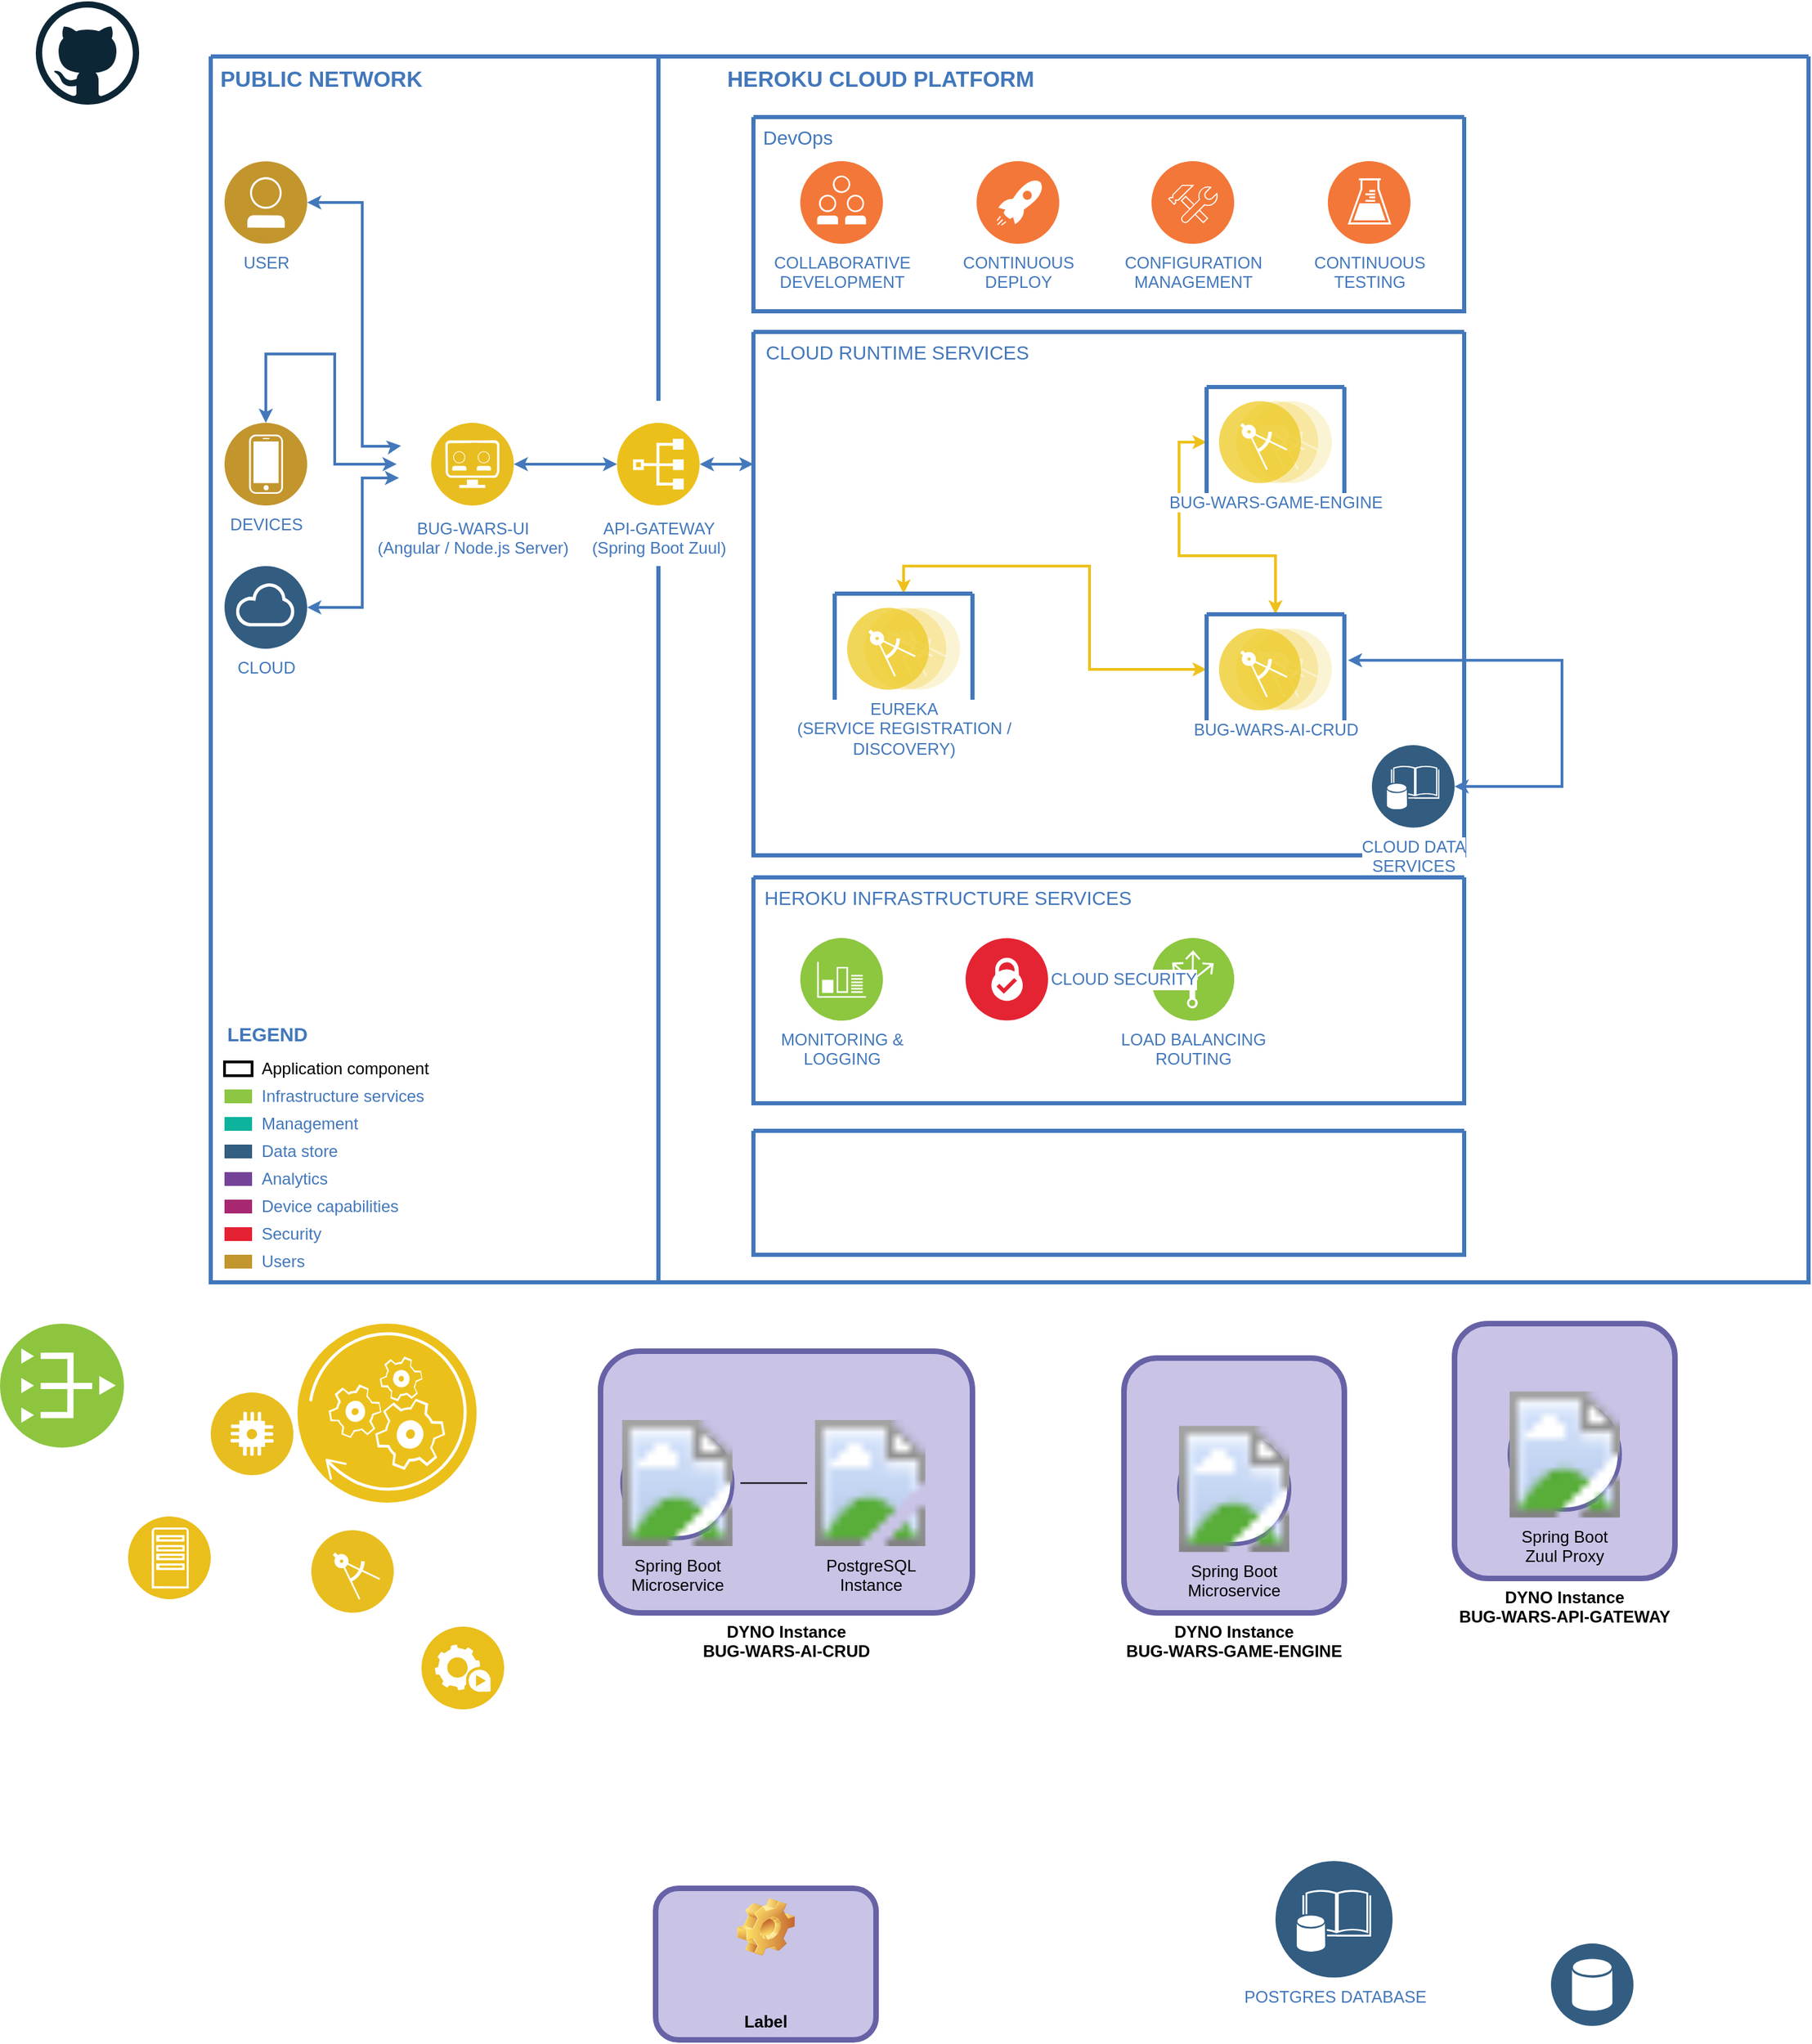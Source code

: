 <mxfile version="13.9.1" type="github">
  <diagram id="31b32b95-0358-9bc7-6ba0-a27c054ed1a7" name="Page-1">
    <mxGraphModel dx="1248" dy="677" grid="1" gridSize="10" guides="1" tooltips="1" connect="1" arrows="1" fold="1" page="1" pageScale="1" pageWidth="827" pageHeight="1169" background="#ffffff" math="0" shadow="0">
      <root>
        <mxCell id="0" />
        <mxCell id="1" parent="0" />
        <mxCell id="tF901fyGYfo_4YfBg2au-117" value="&lt;font color=&quot;#000000&quot; style=&quot;font-size: 12px&quot;&gt;&lt;b&gt;DYNO Instance&lt;br&gt;BUG-WARS-AI-CRUD&lt;/b&gt;&lt;br&gt;&lt;/font&gt;" style="whiteSpace=wrap;html=1;fontColor=#ffffff;fillColor=#c9c3e6;strokeWidth=4;strokeColor=#6762a6;verticalAlign=top;verticalLabelPosition=bottom;rounded=1;sketch=0;shadow=0;glass=0;labelPosition=center;align=center;" parent="1" vertex="1">
          <mxGeometry x="530" y="1080" width="270" height="190" as="geometry" />
        </mxCell>
        <mxCell id="2" value="" style="swimlane;shadow=0;strokeColor=#4277BB;fillColor=#ffffff;fontColor=#4277BB;align=right;startSize=0;collapsible=0;strokeWidth=3;" parent="1" vertex="1">
          <mxGeometry x="247" y="140" width="1160" height="890" as="geometry" />
        </mxCell>
        <mxCell id="3" value="PUBLIC NETWORK" style="text;html=1;align=left;verticalAlign=top;fontColor=#4277BB;shadow=0;dashed=0;strokeColor=none;fillColor=none;labelBackgroundColor=none;fontStyle=1;fontSize=16;spacingLeft=5;" parent="2" vertex="1">
          <mxGeometry width="170" height="30" as="geometry" />
        </mxCell>
        <mxCell id="4" value="" style="line;strokeWidth=3;direction=south;html=1;shadow=0;labelBackgroundColor=none;fillColor=none;gradientColor=none;fontSize=12;fontColor=#4277BB;align=right;strokeColor=#4277BB;" parent="2" vertex="1">
          <mxGeometry x="320" width="10" height="250" as="geometry" />
        </mxCell>
        <mxCell id="5" value="HEROKU CLOUD PLATFORM" style="text;html=1;align=left;verticalAlign=top;fontColor=#4277BB;shadow=0;dashed=0;strokeColor=none;fillColor=none;labelBackgroundColor=none;fontStyle=1;fontSize=16;spacingLeft=5;" parent="2" vertex="1">
          <mxGeometry x="368" width="180" height="35" as="geometry" />
        </mxCell>
        <mxCell id="6" value="Application component" style="rounded=0;html=1;shadow=0;labelBackgroundColor=none;strokeWidth=2;fontSize=12;align=left;labelPosition=right;verticalLabelPosition=middle;verticalAlign=middle;spacingLeft=5;" parent="2" vertex="1">
          <mxGeometry x="10" y="730" width="20" height="10" as="geometry" />
        </mxCell>
        <mxCell id="7" value="Infrastructure services" style="rounded=0;html=1;shadow=0;labelBackgroundColor=none;strokeColor=none;strokeWidth=2;fillColor=#8DC642;gradientColor=none;fontSize=12;fontColor=#4277BB;align=left;labelPosition=right;verticalLabelPosition=middle;verticalAlign=middle;spacingLeft=5;" parent="2" vertex="1">
          <mxGeometry x="10" y="750" width="20" height="10" as="geometry" />
        </mxCell>
        <mxCell id="8" value="Management" style="rounded=0;html=1;shadow=0;labelBackgroundColor=none;strokeColor=none;strokeWidth=2;fillColor=#0DB39D;gradientColor=none;fontSize=12;fontColor=#4277BB;align=left;labelPosition=right;verticalLabelPosition=middle;verticalAlign=middle;spacingLeft=5;" parent="2" vertex="1">
          <mxGeometry x="10" y="770" width="20" height="10" as="geometry" />
        </mxCell>
        <mxCell id="9" value="Data store" style="rounded=0;html=1;shadow=0;labelBackgroundColor=none;strokeColor=none;strokeWidth=2;fillColor=#335D81;gradientColor=none;fontSize=12;fontColor=#4277BB;align=left;labelPosition=right;verticalLabelPosition=middle;verticalAlign=middle;spacingLeft=5;" parent="2" vertex="1">
          <mxGeometry x="10" y="790" width="20" height="10" as="geometry" />
        </mxCell>
        <mxCell id="10" value="Analytics" style="rounded=0;html=1;shadow=0;labelBackgroundColor=none;strokeColor=none;strokeWidth=2;fillColor=#744399;gradientColor=none;fontSize=12;fontColor=#4277BB;align=left;labelPosition=right;verticalLabelPosition=middle;verticalAlign=middle;spacingLeft=5;" parent="2" vertex="1">
          <mxGeometry x="10" y="810" width="20" height="10" as="geometry" />
        </mxCell>
        <mxCell id="11" value="Device capabilities" style="rounded=0;html=1;shadow=0;labelBackgroundColor=none;strokeColor=none;strokeWidth=2;fillColor=#A72870;gradientColor=none;fontSize=12;fontColor=#4277BB;align=left;labelPosition=right;verticalLabelPosition=middle;verticalAlign=middle;spacingLeft=5;" parent="2" vertex="1">
          <mxGeometry x="10" y="830" width="20" height="10" as="geometry" />
        </mxCell>
        <mxCell id="12" value="Security" style="rounded=0;html=1;shadow=0;labelBackgroundColor=none;strokeColor=none;strokeWidth=2;fillColor=#E52134;gradientColor=none;fontSize=12;fontColor=#4277BB;align=left;labelPosition=right;verticalLabelPosition=middle;verticalAlign=middle;spacingLeft=5;" parent="2" vertex="1">
          <mxGeometry x="10" y="850" width="20" height="10" as="geometry" />
        </mxCell>
        <mxCell id="13" value="LEGEND" style="text;html=1;align=left;verticalAlign=middle;fontColor=#4277BB;shadow=0;dashed=0;strokeColor=none;fillColor=none;labelBackgroundColor=none;fontStyle=1;fontSize=14;spacingLeft=0;" parent="2" vertex="1">
          <mxGeometry x="10" y="700" width="150" height="20" as="geometry" />
        </mxCell>
        <mxCell id="14" value="Users" style="rounded=0;html=1;shadow=0;labelBackgroundColor=none;strokeColor=none;strokeWidth=2;fillColor=#C2952D;gradientColor=none;fontSize=12;fontColor=#4277BB;align=left;labelPosition=right;verticalLabelPosition=middle;verticalAlign=middle;spacingLeft=5;" parent="2" vertex="1">
          <mxGeometry x="10" y="870" width="20" height="10" as="geometry" />
        </mxCell>
        <mxCell id="16" value="" style="line;strokeWidth=3;direction=south;html=1;shadow=0;labelBackgroundColor=none;fillColor=none;gradientColor=none;fontSize=12;fontColor=#4277BB;align=right;strokeColor=#4277BB;" parent="2" vertex="1">
          <mxGeometry x="320" y="370" width="10" height="520" as="geometry" />
        </mxCell>
        <mxCell id="17" value="" style="swimlane;shadow=0;strokeColor=#4277BB;fillColor=#ffffff;fontColor=#4277BB;align=right;startSize=0;collapsible=0;strokeWidth=3;" parent="2" vertex="1">
          <mxGeometry x="394" y="780" width="516" height="90" as="geometry" />
        </mxCell>
        <mxCell id="19" style="edgeStyle=orthogonalEdgeStyle;rounded=0;comic=0;html=1;exitX=1;exitY=0.5;entryX=0;entryY=0.25;startArrow=classic;startFill=1;endArrow=classic;endFill=1;jettySize=auto;orthogonalLoop=1;strokeColor=#4378BB;strokeWidth=2;fontFamily=Helvetica;fontSize=19;fontColor=#CC99FF;endSize=4;startSize=4;" parent="2" source="20" edge="1">
          <mxGeometry relative="1" as="geometry">
            <Array as="points">
              <mxPoint x="110" y="106" />
              <mxPoint x="110" y="283" />
              <mxPoint x="135" y="283" />
            </Array>
            <mxPoint x="138.167" y="282.584" as="targetPoint" />
          </mxGeometry>
        </mxCell>
        <mxCell id="20" value="USER" style="aspect=fixed;perimeter=ellipsePerimeter;html=1;align=center;shadow=0;dashed=0;image;image=img/lib/ibm/users/user.svg;labelBackgroundColor=#ffffff;strokeColor=#666666;strokeWidth=3;fillColor=#C2952D;gradientColor=none;fontSize=12;fontColor=#4277BB;" parent="2" vertex="1">
          <mxGeometry x="10" y="76" width="60" height="60" as="geometry" />
        </mxCell>
        <mxCell id="21" style="edgeStyle=orthogonalEdgeStyle;rounded=0;html=1;labelBackgroundColor=#ffffff;startArrow=classic;startFill=1;startSize=4;endArrow=classic;endFill=1;endSize=4;jettySize=auto;orthogonalLoop=1;strokeColor=#4378BB;strokeWidth=2;fontSize=19;fontColor=#CC99FF;" parent="2" source="22" edge="1">
          <mxGeometry relative="1" as="geometry">
            <Array as="points">
              <mxPoint x="90" y="216" />
              <mxPoint x="90" y="296" />
            </Array>
            <mxPoint x="135" y="296" as="targetPoint" />
          </mxGeometry>
        </mxCell>
        <mxCell id="22" value="DEVICES" style="aspect=fixed;perimeter=ellipsePerimeter;html=1;align=center;shadow=0;dashed=0;image;image=img/lib/ibm/users/device.svg;labelBackgroundColor=#ffffff;strokeColor=#666666;strokeWidth=3;fillColor=#C2952D;gradientColor=none;fontSize=12;fontColor=#4277BB;" parent="2" vertex="1">
          <mxGeometry x="10" y="266" width="60" height="60" as="geometry" />
        </mxCell>
        <mxCell id="23" style="edgeStyle=orthogonalEdgeStyle;rounded=0;html=1;labelBackgroundColor=#ffffff;startArrow=classic;startFill=1;startSize=4;endArrow=classic;endFill=1;endSize=4;jettySize=auto;orthogonalLoop=1;strokeColor=#4378BB;strokeWidth=2;fontSize=19;fontColor=#CC99FF;" parent="2" source="24" edge="1">
          <mxGeometry relative="1" as="geometry">
            <Array as="points">
              <mxPoint x="110" y="400" />
              <mxPoint x="110" y="306" />
            </Array>
            <mxPoint x="136.716" y="306" as="targetPoint" />
          </mxGeometry>
        </mxCell>
        <mxCell id="24" value="CLOUD" style="aspect=fixed;perimeter=ellipsePerimeter;html=1;align=center;shadow=0;dashed=0;image;image=img/lib/ibm/data/cloud.svg;labelBackgroundColor=#ffffff;strokeColor=#666666;strokeWidth=3;fillColor=#C2952D;gradientColor=none;fontSize=12;fontColor=#4277BB;" parent="2" vertex="1">
          <mxGeometry x="10" y="370" width="60" height="60" as="geometry" />
        </mxCell>
        <mxCell id="25" style="edgeStyle=orthogonalEdgeStyle;rounded=0;html=1;labelBackgroundColor=#ffffff;startArrow=classic;startFill=1;startSize=4;endArrow=classic;endFill=1;endSize=4;jettySize=auto;orthogonalLoop=1;strokeColor=#4378BB;strokeWidth=2;fontSize=19;fontColor=#CC99FF;entryX=0;entryY=0.5;entryDx=0;entryDy=0;exitX=1;exitY=0.5;exitDx=0;exitDy=0;" parent="2" source="tF901fyGYfo_4YfBg2au-99" target="tF901fyGYfo_4YfBg2au-96" edge="1">
          <mxGeometry relative="1" as="geometry">
            <mxPoint x="240" y="296" as="sourcePoint" />
            <mxPoint x="295" y="296" as="targetPoint" />
          </mxGeometry>
        </mxCell>
        <mxCell id="27" style="edgeStyle=elbowEdgeStyle;rounded=0;html=1;labelBackgroundColor=#ffffff;startArrow=classic;startFill=1;startSize=4;endArrow=classic;endFill=1;endSize=4;jettySize=auto;orthogonalLoop=1;strokeColor=#4378BB;strokeWidth=2;fontSize=19;fontColor=#CC99FF;elbow=vertical;exitX=1;exitY=0.5;exitDx=0;exitDy=0;" parent="2" source="tF901fyGYfo_4YfBg2au-96" target="35" edge="1">
          <mxGeometry relative="1" as="geometry">
            <mxPoint x="380" y="296" as="targetPoint" />
            <Array as="points">
              <mxPoint x="376" y="296" />
            </Array>
            <mxPoint x="355" y="296" as="sourcePoint" />
          </mxGeometry>
        </mxCell>
        <mxCell id="29" value="" style="swimlane;shadow=0;strokeColor=#4277BB;fillColor=#ffffff;fontColor=#4277BB;align=right;startSize=0;collapsible=0;strokeWidth=3;" parent="2" vertex="1">
          <mxGeometry x="394" y="44" width="516" height="141" as="geometry" />
        </mxCell>
        <mxCell id="30" value="COLLABORATIVE&lt;div&gt;DEVELOPMENT&lt;/div&gt;" style="aspect=fixed;perimeter=ellipsePerimeter;html=1;align=center;shadow=0;dashed=0;image;image=img/lib/ibm/devops/collaborative_development.svg;labelBackgroundColor=#ffffff;strokeColor=#666666;strokeWidth=3;fillColor=#C2952D;gradientColor=none;fontSize=12;fontColor=#4277BB;&#xa;&#xa;shape=mxgraph.weblogos.github" parent="29" vertex="1">
          <mxGeometry x="34" y="32" width="60" height="60" as="geometry" />
        </mxCell>
        <mxCell id="31" value="CONTINUOUS&lt;div&gt;DEPLOY&lt;/div&gt;" style="aspect=fixed;perimeter=ellipsePerimeter;html=1;align=center;shadow=0;dashed=0;image;image=img/lib/ibm/devops/continuous_deploy.svg;labelBackgroundColor=#ffffff;strokeColor=#666666;strokeWidth=3;fillColor=#C2952D;gradientColor=none;fontSize=12;fontColor=#4277BB;" parent="29" vertex="1">
          <mxGeometry x="162" y="32" width="60" height="60" as="geometry" />
        </mxCell>
        <mxCell id="32" value="CONFIGURATION&lt;div&gt;MANAGEMENT&lt;/div&gt;" style="aspect=fixed;perimeter=ellipsePerimeter;html=1;align=center;shadow=0;dashed=0;image;image=img/lib/ibm/devops/configuration_management.svg;labelBackgroundColor=#ffffff;strokeColor=#666666;strokeWidth=3;fillColor=#C2952D;gradientColor=none;fontSize=12;fontColor=#4277BB;" parent="29" vertex="1">
          <mxGeometry x="289" y="32" width="60" height="60" as="geometry" />
        </mxCell>
        <mxCell id="33" value="CONTINUOUS&lt;div&gt;TESTING&lt;/div&gt;" style="aspect=fixed;perimeter=ellipsePerimeter;html=1;align=center;shadow=0;dashed=0;image;image=img/lib/ibm/devops/continuous_testing.svg;labelBackgroundColor=#ffffff;strokeColor=#666666;strokeWidth=3;fillColor=#C2952D;gradientColor=none;fontSize=12;fontColor=#4277BB;" parent="29" vertex="1">
          <mxGeometry x="417" y="32" width="60" height="60" as="geometry" />
        </mxCell>
        <mxCell id="34" value="DevOps" style="text;html=1;align=left;verticalAlign=top;fontColor=#4277BB;shadow=0;dashed=0;strokeColor=none;fillColor=none;labelBackgroundColor=none;fontStyle=0;fontSize=14;spacingLeft=5;" parent="29" vertex="1">
          <mxGeometry width="90" height="26" as="geometry" />
        </mxCell>
        <mxCell id="35" value="" style="swimlane;shadow=0;strokeColor=#4277BB;fillColor=#ffffff;fontColor=#4277BB;align=right;startSize=0;collapsible=0;strokeWidth=3;" parent="2" vertex="1">
          <mxGeometry x="394" y="200" width="516" height="380" as="geometry" />
        </mxCell>
        <mxCell id="52" value="CLOUD RUNTIME SERVICES" style="text;html=1;align=left;verticalAlign=top;fontColor=#4277BB;shadow=0;dashed=0;strokeColor=none;fillColor=none;labelBackgroundColor=none;fontStyle=0;fontSize=14;spacingLeft=5;" parent="35" vertex="1">
          <mxGeometry x="2" width="231" height="24" as="geometry" />
        </mxCell>
        <mxCell id="84" style="edgeStyle=orthogonalEdgeStyle;rounded=0;html=1;entryX=0;entryY=0.5;labelBackgroundColor=#ffffff;startArrow=classic;startFill=1;startSize=4;endArrow=classic;endFill=1;endSize=4;jettySize=auto;orthogonalLoop=1;strokeColor=#EEC11B;strokeWidth=2;fontSize=14;fontColor=#4277BB;" parent="35" source="65" target="68" edge="1">
          <mxGeometry relative="1" as="geometry" />
        </mxCell>
        <mxCell id="90" style="edgeStyle=orthogonalEdgeStyle;rounded=0;html=1;entryX=0.5;entryY=0;labelBackgroundColor=#ffffff;startArrow=classic;startFill=1;startSize=4;endArrow=classic;endFill=1;endSize=4;jettySize=auto;orthogonalLoop=1;strokeColor=#EEC11B;strokeWidth=2;fontSize=14;fontColor=#4277BB;" parent="35" source="65" target="72" edge="1">
          <mxGeometry relative="1" as="geometry" />
        </mxCell>
        <mxCell id="65" value="" style="swimlane;shadow=0;strokeColor=#4277BB;fillColor=#ffffff;fontColor=#4277BB;align=right;startSize=0;collapsible=0;strokeWidth=3;" parent="35" vertex="1">
          <mxGeometry x="329" y="205" width="100" height="80" as="geometry" />
        </mxCell>
        <mxCell id="66" value="BUG-WARS-AI-CRUD" style="aspect=fixed;perimeter=ellipsePerimeter;html=1;align=center;shadow=0;dashed=0;image;image=img/lib/ibm/applications/microservice.svg;labelBackgroundColor=#ffffff;strokeColor=#666666;strokeWidth=3;fillColor=#C2952D;gradientColor=none;fontSize=12;fontColor=#4277BB;" parent="65" vertex="1">
          <mxGeometry x="9" y="10" width="82" height="60" as="geometry" />
        </mxCell>
        <mxCell id="tF901fyGYfo_4YfBg2au-108" value="" style="shape=image;html=1;verticalAlign=top;verticalLabelPosition=bottom;labelBackgroundColor=#ffffff;imageAspect=0;aspect=fixed;image=https://cdn1.iconfinder.com/data/icons/simple-icons/128/heroku-128-black.png" parent="65" vertex="1">
          <mxGeometry x="-10" y="-5" width="45" height="45" as="geometry" />
        </mxCell>
        <mxCell id="68" value="" style="swimlane;shadow=0;strokeColor=#4277BB;fillColor=#ffffff;fontColor=#4277BB;align=right;startSize=0;collapsible=0;strokeWidth=3;" parent="35" vertex="1">
          <mxGeometry x="329" y="40" width="100" height="80" as="geometry" />
        </mxCell>
        <mxCell id="69" value="BUG-WARS-GAME-ENGINE" style="aspect=fixed;perimeter=ellipsePerimeter;html=1;align=center;shadow=0;dashed=0;image;image=img/lib/ibm/applications/microservice.svg;labelBackgroundColor=#ffffff;strokeColor=#666666;strokeWidth=3;fillColor=#C2952D;gradientColor=none;fontSize=12;fontColor=#4277BB;" parent="68" vertex="1">
          <mxGeometry x="9" y="10" width="82" height="60" as="geometry" />
        </mxCell>
        <mxCell id="tF901fyGYfo_4YfBg2au-107" value="" style="shape=image;html=1;verticalAlign=top;verticalLabelPosition=bottom;labelBackgroundColor=#ffffff;imageAspect=0;aspect=fixed;image=https://cdn1.iconfinder.com/data/icons/simple-icons/128/heroku-128-black.png" parent="68" vertex="1">
          <mxGeometry x="-10" y="-10" width="45" height="45" as="geometry" />
        </mxCell>
        <mxCell id="72" value="" style="swimlane;shadow=0;strokeColor=#4277BB;fillColor=#ffffff;fontColor=#4277BB;align=right;startSize=0;collapsible=0;strokeWidth=3;" parent="35" vertex="1">
          <mxGeometry x="59.0" y="190" width="100" height="80" as="geometry" />
        </mxCell>
        <mxCell id="73" value="EUREKA&lt;br&gt;(SERVICE REGISTRATION /&lt;br&gt;DISCOVERY)" style="aspect=fixed;perimeter=ellipsePerimeter;html=1;align=center;shadow=0;dashed=0;image;image=img/lib/ibm/applications/microservice.svg;labelBackgroundColor=#ffffff;strokeColor=#666666;strokeWidth=3;fillColor=#C2952D;gradientColor=none;fontSize=12;fontColor=#4277BB;" parent="72" vertex="1">
          <mxGeometry x="9" y="10" width="82" height="60" as="geometry" />
        </mxCell>
        <mxCell id="tF901fyGYfo_4YfBg2au-106" value="" style="shape=image;html=1;verticalAlign=top;verticalLabelPosition=bottom;labelBackgroundColor=#ffffff;imageAspect=0;aspect=fixed;image=https://cdn1.iconfinder.com/data/icons/simple-icons/128/heroku-128-black.png" parent="72" vertex="1">
          <mxGeometry x="-10" y="-5" width="45" height="45" as="geometry" />
        </mxCell>
        <mxCell id="64" value="CLOUD DATA&lt;div&gt;SERVICES&lt;/div&gt;" style="aspect=fixed;perimeter=ellipsePerimeter;html=1;align=center;shadow=0;dashed=0;image;image=img/lib/ibm/data/enterprise_data.svg;labelBackgroundColor=#ffffff;strokeColor=#666666;strokeWidth=3;fillColor=#C2952D;gradientColor=none;fontSize=12;fontColor=#4277BB;" parent="35" vertex="1">
          <mxGeometry x="449" y="300" width="60" height="60" as="geometry" />
        </mxCell>
        <mxCell id="63" style="edgeStyle=elbowEdgeStyle;rounded=0;html=1;labelBackgroundColor=#ffffff;startArrow=classic;startFill=1;startSize=4;endArrow=classic;endFill=1;endSize=4;jettySize=auto;orthogonalLoop=1;strokeColor=#4378BB;strokeWidth=2;fontSize=19;fontColor=#CC99FF;elbow=vertical;entryX=1.026;entryY=0.417;entryDx=0;entryDy=0;entryPerimeter=0;" parent="35" source="64" target="65" edge="1">
          <mxGeometry relative="1" as="geometry">
            <mxPoint x="536" y="238" as="targetPoint" />
            <Array as="points">
              <mxPoint x="587" y="238" />
            </Array>
          </mxGeometry>
        </mxCell>
        <mxCell id="55" value="" style="swimlane;shadow=0;strokeColor=#4277BB;fillColor=#ffffff;fontColor=#4277BB;align=right;startSize=0;collapsible=0;strokeWidth=3;" parent="2" vertex="1">
          <mxGeometry x="394" y="596" width="516" height="164" as="geometry" />
        </mxCell>
        <mxCell id="56" value="MONITORING &amp;amp;&lt;div&gt;LOGGING&lt;/div&gt;" style="aspect=fixed;perimeter=ellipsePerimeter;html=1;align=center;shadow=0;dashed=0;image;image=img/lib/ibm/infrastructure/monitoring_logging.svg;labelBackgroundColor=none;strokeColor=#666666;strokeWidth=3;fillColor=#C2952D;gradientColor=none;fontSize=12;fontColor=#4277BB;" parent="55" vertex="1">
          <mxGeometry x="34" y="44" width="60" height="60" as="geometry" />
        </mxCell>
        <mxCell id="58" value="LOAD&amp;nbsp;&lt;span&gt;BALANCING&lt;/span&gt;&lt;div&gt;ROUTING&lt;/div&gt;" style="aspect=fixed;perimeter=ellipsePerimeter;html=1;align=center;shadow=0;dashed=0;image;image=img/lib/ibm/infrastructure/load_balancing_routing.svg;labelBackgroundColor=none;strokeColor=#666666;strokeWidth=3;fillColor=#C2952D;gradientColor=none;fontSize=12;fontColor=#4277BB;" parent="55" vertex="1">
          <mxGeometry x="289" y="44" width="60" height="60" as="geometry" />
        </mxCell>
        <mxCell id="60" value="HEROKU INFRASTRUCTURE SERVICES" style="text;html=1;align=left;verticalAlign=top;fontColor=#4277BB;shadow=0;dashed=0;strokeColor=none;fillColor=none;labelBackgroundColor=none;fontStyle=0;fontSize=14;spacingLeft=5;" parent="55" vertex="1">
          <mxGeometry x="1" width="231" height="24" as="geometry" />
        </mxCell>
        <mxCell id="18" value="CLOUD SECURITY" style="aspect=fixed;perimeter=ellipsePerimeter;html=1;align=left;shadow=0;dashed=0;image;image=img/lib/ibm/blockchain/certificate_authority.svg;labelBackgroundColor=#ffffff;strokeColor=#666666;strokeWidth=3;fillColor=#C2952D;gradientColor=none;fontSize=12;fontColor=#4277BB;labelPosition=right;verticalLabelPosition=middle;verticalAlign=middle;" parent="55" vertex="1">
          <mxGeometry x="154" y="44" width="60" height="60" as="geometry" />
        </mxCell>
        <mxCell id="tF901fyGYfo_4YfBg2au-95" value="" style="shape=image;html=1;verticalAlign=top;verticalLabelPosition=bottom;labelBackgroundColor=#ffffff;imageAspect=0;aspect=fixed;image=https://cdn1.iconfinder.com/data/icons/simple-icons/128/heroku-128-black.png" parent="2" vertex="1">
          <mxGeometry x="330" width="45" height="45" as="geometry" />
        </mxCell>
        <mxCell id="tF901fyGYfo_4YfBg2au-96" value="API-GATEWAY&lt;br&gt;(Spring Boot Zuul)" style="aspect=fixed;perimeter=ellipsePerimeter;html=1;align=center;shadow=0;dashed=0;fontColor=#4277BB;labelBackgroundColor=#ffffff;fontSize=12;spacingTop=3;image;image=img/lib/ibm/applications/index.svg;" parent="2" vertex="1">
          <mxGeometry x="295" y="266" width="60" height="60" as="geometry" />
        </mxCell>
        <mxCell id="tF901fyGYfo_4YfBg2au-99" value="BUG-WARS-UI&lt;br&gt;(Angular / Node.js Server)" style="aspect=fixed;perimeter=ellipsePerimeter;html=1;align=center;shadow=0;dashed=0;fontColor=#4277BB;labelBackgroundColor=#ffffff;fontSize=12;spacingTop=3;image;image=img/lib/ibm/applications/api_developer_portal.svg;" parent="2" vertex="1">
          <mxGeometry x="160" y="266" width="60" height="60" as="geometry" />
        </mxCell>
        <mxCell id="bHijceM4AnhrFQvCDv7R-97" value="" style="shape=image;imageAspect=0;aspect=fixed;verticalLabelPosition=bottom;verticalAlign=top;strokeColor=#6762A6;strokeWidth=3;fillColor=#FFFFFF;image=https://upload.wikimedia.org/wikipedia/commons/thumb/d/d9/Node.js_logo.svg/1200px-Node.js_logo.svg.png;" vertex="1" parent="2">
          <mxGeometry x="150" y="595.44" width="113" height="69.1" as="geometry" />
        </mxCell>
        <mxCell id="tF901fyGYfo_4YfBg2au-109" value="" style="dashed=0;outlineConnect=0;html=1;align=center;labelPosition=center;verticalLabelPosition=bottom;verticalAlign=top;shape=mxgraph.weblogos.github;color=orange" parent="1" vertex="1">
          <mxGeometry x="120" y="100" width="75" height="75" as="geometry" />
        </mxCell>
        <mxCell id="tF901fyGYfo_4YfBg2au-114" value="" style="shape=image;html=1;verticalAlign=top;verticalLabelPosition=bottom;labelBackgroundColor=#ffffff;imageAspect=0;aspect=fixed;image=https://cdn2.iconfinder.com/data/icons/amazon-aws-stencils/100/SDKs_copy_nodeJS-128.png" parent="1" vertex="1">
          <mxGeometry x="124.82" y="350" width="128" height="128" as="geometry" />
        </mxCell>
        <mxCell id="tF901fyGYfo_4YfBg2au-115" value="PostgreSQL&lt;br&gt;Instance" style="shape=image;html=1;verticalAlign=top;verticalLabelPosition=bottom;labelBackgroundColor=#ffffff;image=https://upload.wikimedia.org/wikipedia/commons/thumb/b/ba/Database-postgres.svg/424px-Database-postgres.svg.png;labelBackgroundColor=none;" parent="1" vertex="1">
          <mxGeometry x="680" y="1130" width="91.5" height="91.5" as="geometry" />
        </mxCell>
        <mxCell id="tF901fyGYfo_4YfBg2au-118" value="" style="shape=image;html=1;verticalAlign=top;verticalLabelPosition=bottom;labelBackgroundColor=#ffffff;imageAspect=0;aspect=fixed;image=https://cdn1.iconfinder.com/data/icons/simple-icons/128/heroku-128-black.png" parent="1" vertex="1">
          <mxGeometry x="307" y="1370" width="45" height="45" as="geometry" />
        </mxCell>
        <mxCell id="tF901fyGYfo_4YfBg2au-121" value="" style="aspect=fixed;perimeter=ellipsePerimeter;html=1;align=center;shadow=0;dashed=0;fontColor=#4277BB;labelBackgroundColor=#ffffff;fontSize=12;spacingTop=3;image;image=img/lib/ibm/applications/app_server.svg;strokeColor=#6762a6;strokeWidth=4;fillColor=#c9c3e6;" parent="1" vertex="1">
          <mxGeometry x="187" y="1200" width="60" height="60" as="geometry" />
        </mxCell>
        <mxCell id="tF901fyGYfo_4YfBg2au-122" value="" style="aspect=fixed;perimeter=ellipsePerimeter;html=1;align=center;shadow=0;dashed=0;fontColor=#4277BB;labelBackgroundColor=#ffffff;fontSize=12;spacingTop=3;image;image=img/lib/ibm/applications/api_polyglot_runtimes.svg;strokeColor=#6762a6;strokeWidth=4;fillColor=#c9c3e6;" parent="1" vertex="1">
          <mxGeometry x="310" y="1060" width="130" height="130" as="geometry" />
        </mxCell>
        <mxCell id="tF901fyGYfo_4YfBg2au-123" value="" style="aspect=fixed;perimeter=ellipsePerimeter;html=1;align=center;shadow=0;dashed=0;fontColor=#4277BB;labelBackgroundColor=#ffffff;fontSize=12;spacingTop=3;image;image=img/lib/ibm/applications/automation_tools.svg;strokeColor=#6762a6;strokeWidth=4;fillColor=#c9c3e6;" parent="1" vertex="1">
          <mxGeometry x="400" y="1280" width="60" height="60" as="geometry" />
        </mxCell>
        <mxCell id="tF901fyGYfo_4YfBg2au-125" value="" style="aspect=fixed;perimeter=ellipsePerimeter;html=1;align=center;shadow=0;dashed=0;fontColor=#4277BB;labelBackgroundColor=#ffffff;fontSize=12;spacingTop=3;image;image=img/lib/ibm/applications/mobile_app.svg;strokeColor=#6762a6;strokeWidth=4;fillColor=#c9c3e6;" parent="1" vertex="1">
          <mxGeometry x="320" y="1210" width="60" height="60" as="geometry" />
        </mxCell>
        <mxCell id="tF901fyGYfo_4YfBg2au-126" value="" style="aspect=fixed;perimeter=ellipsePerimeter;html=1;align=center;shadow=0;dashed=0;fontColor=#4277BB;labelBackgroundColor=#ffffff;fontSize=12;spacingTop=3;image;image=img/lib/ibm/applications/iot_application.svg;strokeColor=#6762a6;strokeWidth=4;fillColor=#c9c3e6;" parent="1" vertex="1">
          <mxGeometry x="247" y="1110" width="60" height="60" as="geometry" />
        </mxCell>
        <mxCell id="tF901fyGYfo_4YfBg2au-129" value="POSTGRES DATABASE" style="aspect=fixed;perimeter=ellipsePerimeter;html=1;align=center;shadow=0;dashed=0;image;image=img/lib/ibm/data/enterprise_data.svg;labelBackgroundColor=#ffffff;strokeColor=#666666;strokeWidth=3;fillColor=#C2952D;gradientColor=none;fontSize=12;fontColor=#4277BB;" parent="1" vertex="1">
          <mxGeometry x="1020" y="1450" width="85" height="85" as="geometry" />
        </mxCell>
        <mxCell id="tF901fyGYfo_4YfBg2au-132" value="" style="aspect=fixed;perimeter=ellipsePerimeter;html=1;align=center;shadow=0;dashed=0;fontColor=#4277BB;labelBackgroundColor=#ffffff;fontSize=12;spacingTop=3;image;image=img/lib/ibm/data/data_services.svg;strokeColor=#6762a6;strokeWidth=4;fillColor=#c9c3e6;" parent="1" vertex="1">
          <mxGeometry x="1220" y="1510" width="60" height="60" as="geometry" />
        </mxCell>
        <mxCell id="tF901fyGYfo_4YfBg2au-135" value="Label" style="label;whiteSpace=wrap;html=1;align=center;verticalAlign=bottom;spacingLeft=0;spacingBottom=4;imageAlign=center;imageVerticalAlign=top;image=img/clipart/Gear_128x128.png;strokeColor=#6762a6;strokeWidth=4;fillColor=#c9c3e6;" parent="1" vertex="1">
          <mxGeometry x="570" y="1470" width="160" height="110" as="geometry" />
        </mxCell>
        <mxCell id="bHijceM4AnhrFQvCDv7R-92" value="" style="aspect=fixed;perimeter=ellipsePerimeter;html=1;align=center;shadow=0;dashed=0;fontColor=#4277BB;labelBackgroundColor=#ffffff;fontSize=12;spacingTop=3;image;image=img/lib/ibm/vpc/PublicGateway.svg;fillColor=#EBC01A;" vertex="1" parent="1">
          <mxGeometry x="94" y="1060" width="90" height="90" as="geometry" />
        </mxCell>
        <mxCell id="bHijceM4AnhrFQvCDv7R-94" value="" style="shape=image;imageAspect=0;aspect=fixed;verticalLabelPosition=bottom;verticalAlign=top;strokeColor=#6762A6;strokeWidth=3;fillColor=#FFFFFF;image=https://upload.wikimedia.org/wikipedia/commons/thumb/0/0b/Maven_logo.svg/340px-Maven_logo.svg.png;" vertex="1" parent="1">
          <mxGeometry x="150" y="510" width="84.82" height="21.45" as="geometry" />
        </mxCell>
        <mxCell id="bHijceM4AnhrFQvCDv7R-95" value="" style="shape=image;imageAspect=0;aspect=fixed;verticalLabelPosition=bottom;verticalAlign=top;strokeColor=#6762A6;strokeWidth=3;fillColor=#FFFFFF;image=https://upload.wikimedia.org/wikipedia/commons/thumb/c/cf/Angular_full_color_logo.svg/768px-Angular_full_color_logo.svg.png;" vertex="1" parent="1">
          <mxGeometry x="124.82" y="540" width="110" height="110" as="geometry" />
        </mxCell>
        <mxCell id="bHijceM4AnhrFQvCDv7R-96" value="" style="shape=image;imageAspect=0;aspect=fixed;verticalLabelPosition=bottom;verticalAlign=top;strokeColor=#6762A6;strokeWidth=3;fillColor=#FFFFFF;image=https://upload.wikimedia.org/wikipedia/commons/thumb/b/b2/Bootstrap_logo.svg/768px-Bootstrap_logo.svg.png;" vertex="1" parent="1">
          <mxGeometry x="180" y="657" width="63" height="63" as="geometry" />
        </mxCell>
        <mxCell id="bHijceM4AnhrFQvCDv7R-98" value="" style="shape=image;imageAspect=0;aspect=fixed;verticalLabelPosition=bottom;verticalAlign=top;strokeColor=#6762A6;strokeWidth=3;fillColor=#FFFFFF;image=https://upload.wikimedia.org/wikipedia/zh/thumb/e/ec/Heroku_logo.svg/1920px-Heroku_logo.svg.png;" vertex="1" parent="1">
          <mxGeometry x="599.89" y="1085" width="120.23" height="40" as="geometry" />
        </mxCell>
        <mxCell id="bHijceM4AnhrFQvCDv7R-91" value="" style="ellipse;whiteSpace=wrap;html=1;aspect=fixed;strokeWidth=3;fontColor=#ffffff;strokeColor=#6762A6;fillColor=#FFFFFF;" vertex="1" parent="1">
          <mxGeometry x="545.75" y="1135.75" width="80" height="80" as="geometry" />
        </mxCell>
        <mxCell id="bHijceM4AnhrFQvCDv7R-104" style="edgeStyle=orthogonalEdgeStyle;rounded=0;orthogonalLoop=1;jettySize=auto;html=1;exitX=1;exitY=0.5;exitDx=0;exitDy=0;fontSize=12;endArrow=none;endFill=0;" edge="1" parent="1" source="bHijceM4AnhrFQvCDv7R-90" target="tF901fyGYfo_4YfBg2au-115">
          <mxGeometry relative="1" as="geometry" />
        </mxCell>
        <mxCell id="bHijceM4AnhrFQvCDv7R-90" value="Spring Boot&lt;br&gt;Microservice" style="ellipse;whiteSpace=wrap;html=1;aspect=fixed;strokeColor=#d6b656;fillColor=#fff2cc;verticalAlign=top;verticalLabelPosition=bottom;image;image=https://images.g2crowd.com/uploads/product/image/social_landscape/social_landscape_9d63a0ed04b871d3dacc8647b7f0927d/spring-boot.png;labelBackgroundColor=none;" vertex="1" parent="1">
          <mxGeometry x="540" y="1130" width="91.5" height="91.5" as="geometry" />
        </mxCell>
        <mxCell id="bHijceM4AnhrFQvCDv7R-105" value="&lt;font color=&quot;#000000&quot; style=&quot;font-size: 12px&quot;&gt;&lt;b&gt;DYNO Instance&lt;br&gt;BUG-WARS-GAME-ENGINE&lt;/b&gt;&lt;br&gt;&lt;/font&gt;" style="whiteSpace=wrap;html=1;fontColor=#ffffff;fillColor=#c9c3e6;strokeWidth=4;strokeColor=#6762a6;verticalAlign=top;verticalLabelPosition=bottom;rounded=1;sketch=0;shadow=0;glass=0;labelPosition=center;align=center;" vertex="1" parent="1">
          <mxGeometry x="910" y="1085" width="160" height="185" as="geometry" />
        </mxCell>
        <mxCell id="bHijceM4AnhrFQvCDv7R-107" value="" style="shape=image;imageAspect=0;aspect=fixed;verticalLabelPosition=bottom;verticalAlign=top;strokeColor=#6762A6;strokeWidth=3;fillColor=#FFFFFF;image=https://upload.wikimedia.org/wikipedia/zh/thumb/e/ec/Heroku_logo.svg/1920px-Heroku_logo.svg.png;" vertex="1" parent="1">
          <mxGeometry x="929.88" y="1090" width="120.23" height="40" as="geometry" />
        </mxCell>
        <mxCell id="bHijceM4AnhrFQvCDv7R-111" value="" style="group" vertex="1" connectable="0" parent="1">
          <mxGeometry x="944.24" y="1134.25" width="91.5" height="91.5" as="geometry" />
        </mxCell>
        <mxCell id="bHijceM4AnhrFQvCDv7R-108" value="" style="ellipse;whiteSpace=wrap;html=1;aspect=fixed;strokeWidth=3;fontColor=#ffffff;strokeColor=#6762A6;fillColor=#FFFFFF;" vertex="1" parent="bHijceM4AnhrFQvCDv7R-111">
          <mxGeometry x="5.75" y="5.75" width="80" height="80" as="geometry" />
        </mxCell>
        <mxCell id="bHijceM4AnhrFQvCDv7R-110" value="Spring Boot&lt;br&gt;Microservice" style="ellipse;whiteSpace=wrap;html=1;aspect=fixed;strokeColor=#d6b656;fillColor=#fff2cc;verticalAlign=top;verticalLabelPosition=bottom;image;image=https://images.g2crowd.com/uploads/product/image/social_landscape/social_landscape_9d63a0ed04b871d3dacc8647b7f0927d/spring-boot.png;labelBackgroundColor=none;" vertex="1" parent="bHijceM4AnhrFQvCDv7R-111">
          <mxGeometry width="91.5" height="91.5" as="geometry" />
        </mxCell>
        <mxCell id="bHijceM4AnhrFQvCDv7R-122" value="&lt;font color=&quot;#000000&quot; style=&quot;font-size: 12px&quot;&gt;&lt;b&gt;DYNO Instance&lt;br&gt;BUG-WARS-API-GATEWAY&lt;/b&gt;&lt;br&gt;&lt;/font&gt;" style="whiteSpace=wrap;html=1;fontColor=#ffffff;fillColor=#c9c3e6;strokeWidth=4;strokeColor=#6762a6;verticalAlign=top;verticalLabelPosition=bottom;rounded=1;sketch=0;shadow=0;glass=0;labelPosition=center;align=center;" vertex="1" parent="1">
          <mxGeometry x="1150" y="1060" width="160" height="185" as="geometry" />
        </mxCell>
        <mxCell id="bHijceM4AnhrFQvCDv7R-123" value="" style="shape=image;imageAspect=0;aspect=fixed;verticalLabelPosition=bottom;verticalAlign=top;strokeColor=#6762A6;strokeWidth=3;fillColor=#FFFFFF;image=https://upload.wikimedia.org/wikipedia/zh/thumb/e/ec/Heroku_logo.svg/1920px-Heroku_logo.svg.png;" vertex="1" parent="1">
          <mxGeometry x="1169.88" y="1065" width="120.23" height="40" as="geometry" />
        </mxCell>
        <mxCell id="bHijceM4AnhrFQvCDv7R-124" value="" style="group" vertex="1" connectable="0" parent="1">
          <mxGeometry x="1184.24" y="1109.25" width="91.5" height="91.5" as="geometry" />
        </mxCell>
        <mxCell id="bHijceM4AnhrFQvCDv7R-125" value="" style="ellipse;whiteSpace=wrap;html=1;aspect=fixed;strokeWidth=3;fontColor=#ffffff;strokeColor=#6762A6;fillColor=#FFFFFF;" vertex="1" parent="bHijceM4AnhrFQvCDv7R-124">
          <mxGeometry x="5.75" y="5.75" width="80" height="80" as="geometry" />
        </mxCell>
        <mxCell id="bHijceM4AnhrFQvCDv7R-126" value="Spring Boot&lt;br&gt;Zuul Proxy" style="ellipse;whiteSpace=wrap;html=1;aspect=fixed;strokeColor=#d6b656;fillColor=#fff2cc;verticalAlign=top;verticalLabelPosition=bottom;image;image=https://images.g2crowd.com/uploads/product/image/social_landscape/social_landscape_9d63a0ed04b871d3dacc8647b7f0927d/spring-boot.png;labelBackgroundColor=none;" vertex="1" parent="bHijceM4AnhrFQvCDv7R-124">
          <mxGeometry width="91.5" height="91.5" as="geometry" />
        </mxCell>
      </root>
    </mxGraphModel>
  </diagram>
</mxfile>
